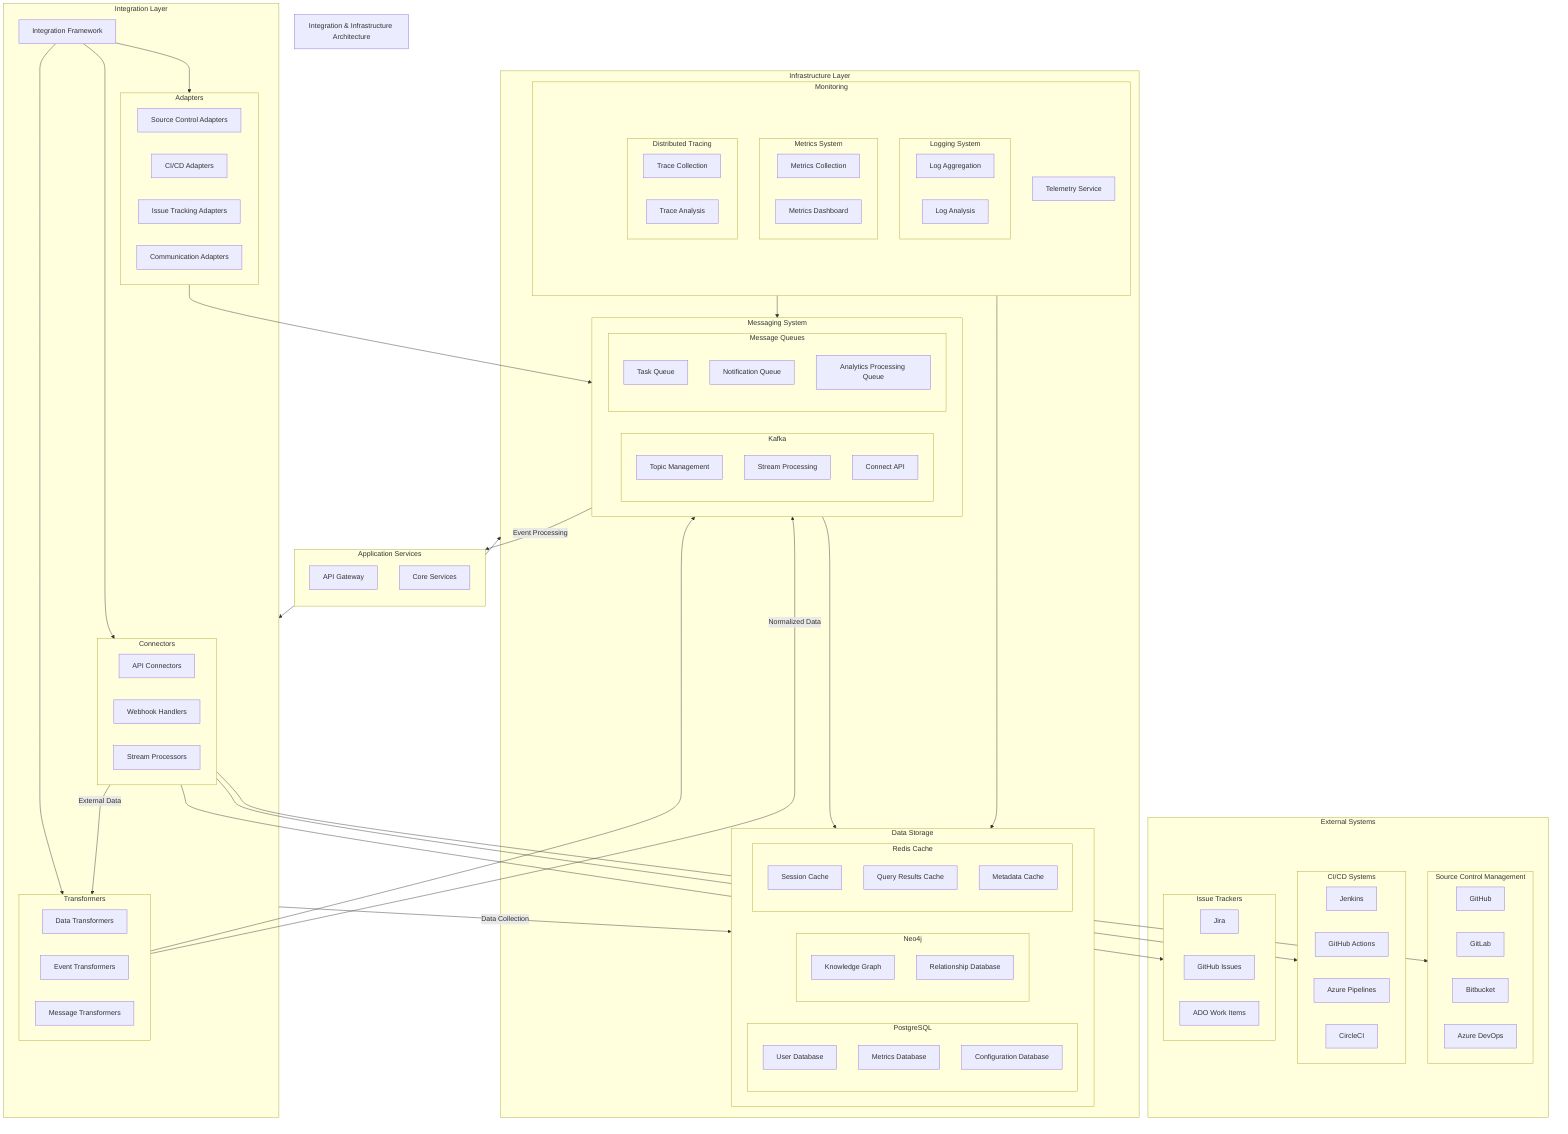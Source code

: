 flowchart TB
    %% Title
    title["Integration & Infrastructure Architecture"]
    
    %% Main Application Layer
    subgraph APP["Application Services"]
        direction TB
        API["API Gateway"]
        Core["Core Services"]
    end
    
    %% Integration Layer with Details
    subgraph Integrations["Integration Layer"]
        direction TB
        IF["Integration Framework"]
        
        subgraph Adapters["Adapters"]
            SCM_Adapter["Source Control Adapters"]
            CI_Adapter["CI/CD Adapters"]
            ITS_Adapter["Issue Tracking Adapters"]
            COMM_Adapter["Communication Adapters"]
        end
        
        subgraph TF["Transformers"]
            DT["Data Transformers"]
            ET["Event Transformers"]
            MT["Message Transformers"]
        end
        
        subgraph CN["Connectors"]
            API_Conn["API Connectors"]
            Webhook_Conn["Webhook Handlers"]
            Stream_Conn["Stream Processors"]
        end
        
        IF --> Adapters
        IF --> TF
        IF --> CN
    end
    
    %% Infrastructure Layer with Details
    subgraph Infra["Infrastructure Layer"]
        %% Data Storage
        subgraph DS["Data Storage"]
            subgraph PG["PostgreSQL"]
                UserDB["User Database"]
                MetricsDB["Metrics Database"]
                ConfigDB["Configuration Database"]
            end
            
            subgraph NG["Neo4j"]
                KnowledgeGraphDB["Knowledge Graph"]
                RelationshipsDB["Relationship Database"]
            end
            
            subgraph RD["Redis Cache"]
                SessionCache["Session Cache"]
                QueryCache["Query Results Cache"]
                MetadataCache["Metadata Cache"]
            end
        end
        
        %% Messaging System
        subgraph MS["Messaging System"]
            subgraph KF["Kafka"]
                Topics["Topic Management"]
                Streams["Stream Processing"]
                ConnectAPI["Connect API"]
            end
            
            subgraph RQ["Message Queues"]
                TaskQueue["Task Queue"]
                NotificationQueue["Notification Queue"]
                AnalyticsQueue["Analytics Processing Queue"]
            end
        end
        
        %% Monitoring
        subgraph MON["Monitoring"]
            TM["Telemetry Service"]
            
            subgraph Logging["Logging System"]
                LG["Log Aggregation"]
                LA["Log Analysis"]
            end
            
            subgraph Metrics["Metrics System"]
                MET["Metrics Collection"]
                Dashboard["Metrics Dashboard"]
            end
            
            subgraph Tracing["Distributed Tracing"]
                TR["Trace Collection"]
                TA["Trace Analysis"]
            end
        end
    end
    
    %% External Systems with Details
    subgraph External["External Systems"]
        subgraph SCM["Source Control Management"]
            GH["GitHub"]
            GL["GitLab"]
            BB["Bitbucket"]
            ADO["Azure DevOps"]
        end
        
        subgraph CICD["CI/CD Systems"]
            Jenkins["Jenkins"]
            GHA["GitHub Actions"]
            AzurePipelines["Azure Pipelines"]
            CircleCI["CircleCI"]
        end
        
        subgraph IssueTrackers["Issue Trackers"]
            Jira["Jira"]
            GHIssues["GitHub Issues"]
            ADOWorkItems["ADO Work Items"]
        end
    end
    
    %% Connections
    APP --> Integrations
    APP --> Infra
    
    %% Integration to External connections
    CN --> SCM
    CN --> CICD
    CN --> IssueTrackers
    
    %% Integration to Infrastructure connections
    Adapters --> MS
    TF --> MS
    
    %% Infrastructure internal connections
    MS --> DS
    MON --> MS
    MON --> DS
    
    %% Data flow annotations
    Integrations -- "Data Collection" --> DS
    MS -- "Event Processing" --> APP
    CN -- "External Data" --> TF
    TF -- "Normalized Data" --> MS